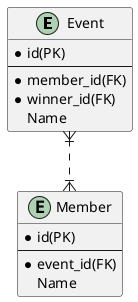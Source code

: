 @startuml

entity Event {
  *id(PK)
  --
  *member_id(FK)
  *winner_id(FK)
  Name
}

entity Member {
  *id(PK)
  --
  *event_id(FK)
  Name
}

Event }|..|{ Member

@enduml